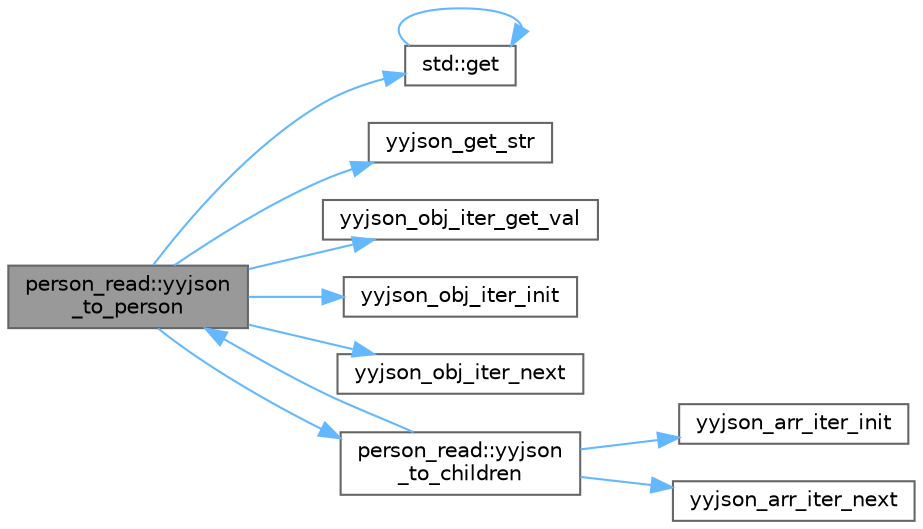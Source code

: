 digraph "person_read::yyjson_to_person"
{
 // LATEX_PDF_SIZE
  bgcolor="transparent";
  edge [fontname=Helvetica,fontsize=10,labelfontname=Helvetica,labelfontsize=10];
  node [fontname=Helvetica,fontsize=10,shape=box,height=0.2,width=0.4];
  rankdir="LR";
  Node1 [id="Node000001",label="person_read::yyjson\l_to_person",height=0.2,width=0.4,color="gray40", fillcolor="grey60", style="filled", fontcolor="black",tooltip=" "];
  Node1 -> Node2 [id="edge1_Node000001_Node000002",color="steelblue1",style="solid",tooltip=" "];
  Node2 [id="Node000002",label="std::get",height=0.2,width=0.4,color="grey40", fillcolor="white", style="filled",URL="$namespacestd.html#aae41d8280b7ccc3f0e0a0be2dab21c8f",tooltip="Gets an element by index."];
  Node2 -> Node2 [id="edge2_Node000002_Node000002",color="steelblue1",style="solid",tooltip=" "];
  Node1 -> Node3 [id="edge3_Node000001_Node000003",color="steelblue1",style="solid",tooltip=" "];
  Node3 [id="Node000003",label="yyjson_get_str",height=0.2,width=0.4,color="grey40", fillcolor="white", style="filled",URL="$yyjson_8h.html#a986e994db00b2749e000af0a4331454c",tooltip=" "];
  Node1 -> Node4 [id="edge4_Node000001_Node000004",color="steelblue1",style="solid",tooltip=" "];
  Node4 [id="Node000004",label="yyjson_obj_iter_get_val",height=0.2,width=0.4,color="grey40", fillcolor="white", style="filled",URL="$yyjson_8h.html#a3403b9c25c8b8f2b3027f4e6d97d0ca8",tooltip=" "];
  Node1 -> Node5 [id="edge5_Node000001_Node000005",color="steelblue1",style="solid",tooltip=" "];
  Node5 [id="Node000005",label="yyjson_obj_iter_init",height=0.2,width=0.4,color="grey40", fillcolor="white", style="filled",URL="$yyjson_8h.html#a2b6a426ece4ffeb9dede1f7a9970140d",tooltip=" "];
  Node1 -> Node6 [id="edge6_Node000001_Node000006",color="steelblue1",style="solid",tooltip=" "];
  Node6 [id="Node000006",label="yyjson_obj_iter_next",height=0.2,width=0.4,color="grey40", fillcolor="white", style="filled",URL="$yyjson_8h.html#a6033befb82b9331d2c19c09799ec5bcf",tooltip=" "];
  Node1 -> Node7 [id="edge7_Node000001_Node000007",color="steelblue1",style="solid",tooltip=" "];
  Node7 [id="Node000007",label="person_read::yyjson\l_to_children",height=0.2,width=0.4,color="grey40", fillcolor="white", style="filled",URL="$namespaceperson__read.html#af904d7011becbb9047d32ecd0d2a88d4",tooltip=" "];
  Node7 -> Node8 [id="edge8_Node000007_Node000008",color="steelblue1",style="solid",tooltip=" "];
  Node8 [id="Node000008",label="yyjson_arr_iter_init",height=0.2,width=0.4,color="grey40", fillcolor="white", style="filled",URL="$yyjson_8h.html#a95aebc83fff9793f7701a6e37df5e03f",tooltip=" "];
  Node7 -> Node9 [id="edge9_Node000007_Node000009",color="steelblue1",style="solid",tooltip=" "];
  Node9 [id="Node000009",label="yyjson_arr_iter_next",height=0.2,width=0.4,color="grey40", fillcolor="white", style="filled",URL="$yyjson_8h.html#ab608a351427921421a2e23877399acd5",tooltip=" "];
  Node7 -> Node1 [id="edge10_Node000007_Node000001",color="steelblue1",style="solid",tooltip=" "];
}
